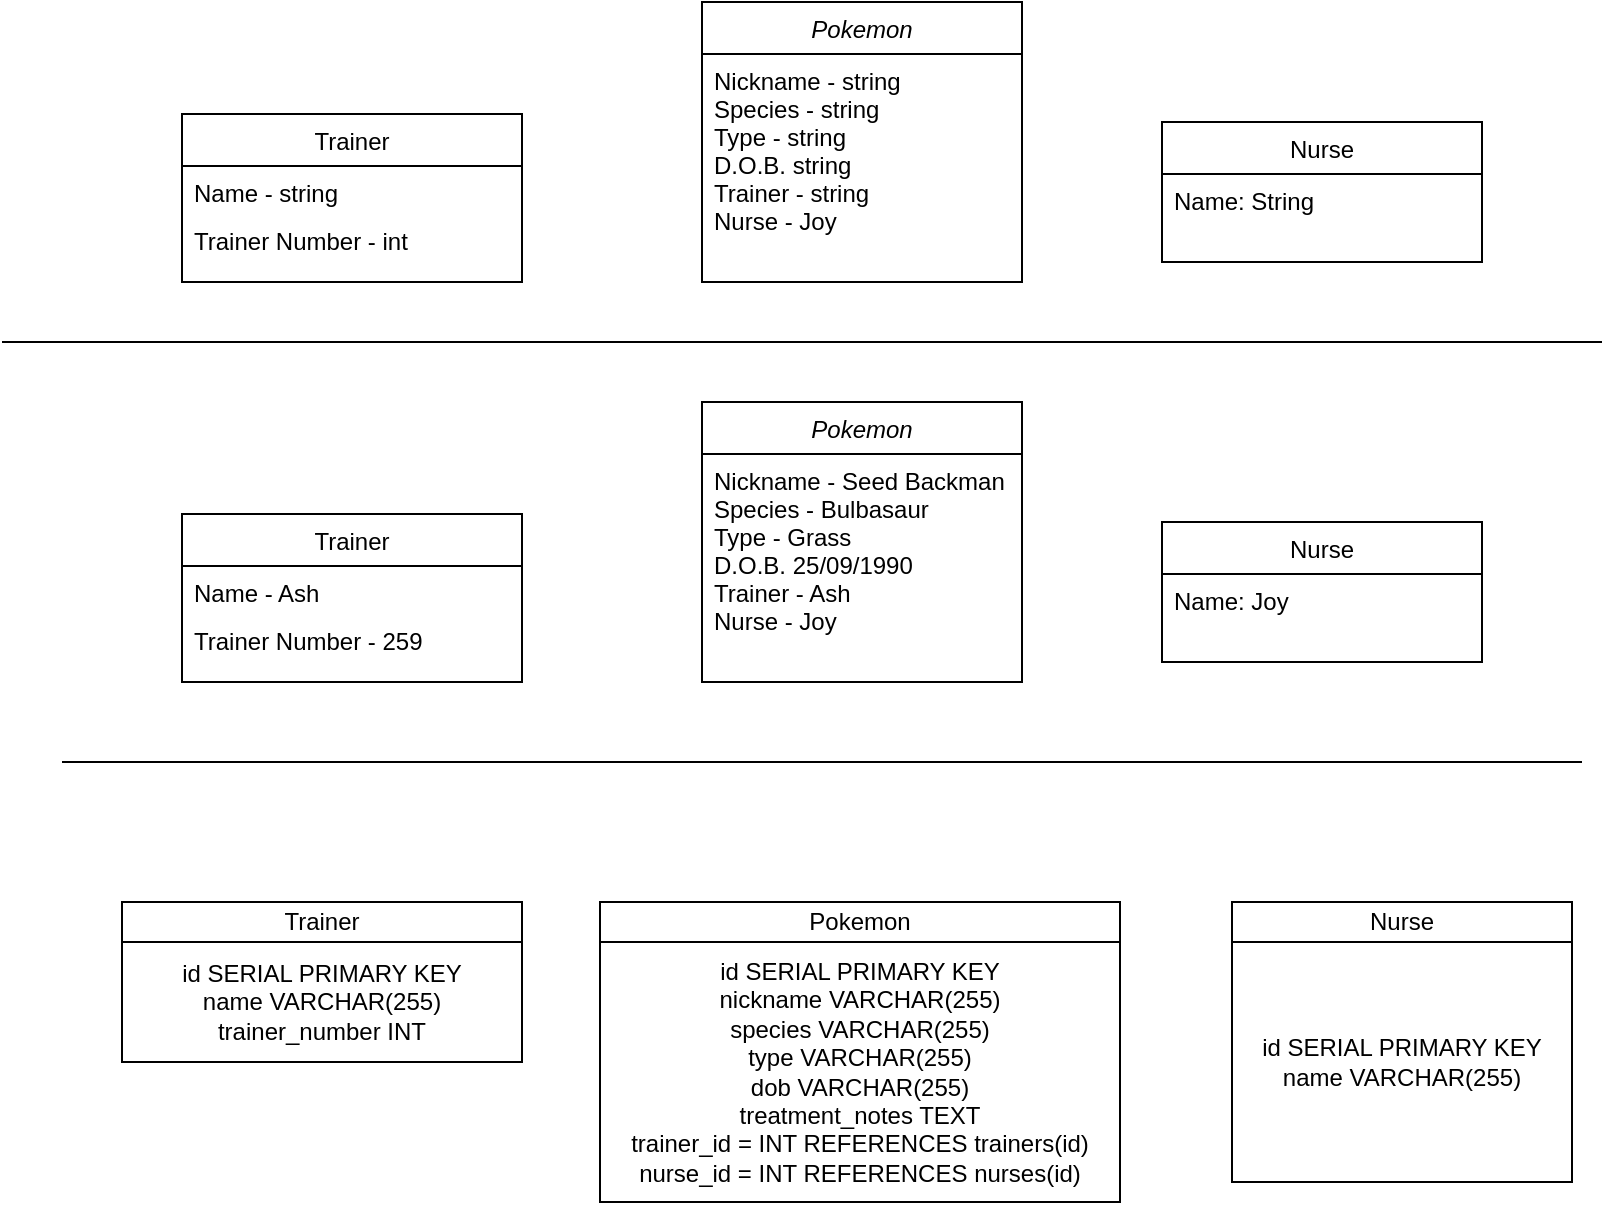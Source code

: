 <mxfile version="13.10.0" type="embed">
    <diagram id="C5RBs43oDa-KdzZeNtuy" name="Page-1">
        <mxGraphModel dx="2099" dy="634" grid="1" gridSize="10" guides="1" tooltips="1" connect="1" arrows="1" fold="1" page="1" pageScale="1" pageWidth="827" pageHeight="1169" math="0" shadow="0">
            <root>
                <mxCell id="WIyWlLk6GJQsqaUBKTNV-0"/>
                <mxCell id="WIyWlLk6GJQsqaUBKTNV-1" parent="WIyWlLk6GJQsqaUBKTNV-0"/>
                <mxCell id="zkfFHV4jXpPFQw0GAbJ--0" value="Pokemon" style="swimlane;fontStyle=2;align=center;verticalAlign=top;childLayout=stackLayout;horizontal=1;startSize=26;horizontalStack=0;resizeParent=1;resizeLast=0;collapsible=1;marginBottom=0;rounded=0;shadow=0;strokeWidth=1;" parent="WIyWlLk6GJQsqaUBKTNV-1" vertex="1">
                    <mxGeometry x="320" y="110" width="160" height="140" as="geometry">
                        <mxRectangle x="230" y="140" width="160" height="26" as="alternateBounds"/>
                    </mxGeometry>
                </mxCell>
                <mxCell id="zkfFHV4jXpPFQw0GAbJ--3" value="Nickname - string&#10;Species - string&#10;Type - string&#10;D.O.B. string&#10;Trainer - string&#10;Nurse - Joy&#10;&#10;" style="text;align=left;verticalAlign=top;spacingLeft=4;spacingRight=4;overflow=hidden;rotatable=0;points=[[0,0.5],[1,0.5]];portConstraint=eastwest;rounded=0;shadow=0;fontStyle=0" parent="zkfFHV4jXpPFQw0GAbJ--0" vertex="1">
                    <mxGeometry y="26" width="160" height="114" as="geometry"/>
                </mxCell>
                <mxCell id="zkfFHV4jXpPFQw0GAbJ--6" value="Trainer" style="swimlane;fontStyle=0;align=center;verticalAlign=top;childLayout=stackLayout;horizontal=1;startSize=26;horizontalStack=0;resizeParent=1;resizeLast=0;collapsible=1;marginBottom=0;rounded=0;shadow=0;strokeWidth=1;" parent="WIyWlLk6GJQsqaUBKTNV-1" vertex="1">
                    <mxGeometry x="60" y="166" width="170" height="84" as="geometry">
                        <mxRectangle x="130" y="380" width="160" height="26" as="alternateBounds"/>
                    </mxGeometry>
                </mxCell>
                <mxCell id="zkfFHV4jXpPFQw0GAbJ--7" value="Name - string" style="text;align=left;verticalAlign=top;spacingLeft=4;spacingRight=4;overflow=hidden;rotatable=0;points=[[0,0.5],[1,0.5]];portConstraint=eastwest;" parent="zkfFHV4jXpPFQw0GAbJ--6" vertex="1">
                    <mxGeometry y="26" width="170" height="24" as="geometry"/>
                </mxCell>
                <mxCell id="zkfFHV4jXpPFQw0GAbJ--8" value="Trainer Number - int" style="text;align=left;verticalAlign=top;spacingLeft=4;spacingRight=4;overflow=hidden;rotatable=0;points=[[0,0.5],[1,0.5]];portConstraint=eastwest;rounded=0;shadow=0;html=0;" parent="zkfFHV4jXpPFQw0GAbJ--6" vertex="1">
                    <mxGeometry y="50" width="170" height="26" as="geometry"/>
                </mxCell>
                <mxCell id="zkfFHV4jXpPFQw0GAbJ--13" value="Nurse" style="swimlane;fontStyle=0;align=center;verticalAlign=top;childLayout=stackLayout;horizontal=1;startSize=26;horizontalStack=0;resizeParent=1;resizeLast=0;collapsible=1;marginBottom=0;rounded=0;shadow=0;strokeWidth=1;" parent="WIyWlLk6GJQsqaUBKTNV-1" vertex="1">
                    <mxGeometry x="550" y="170" width="160" height="70" as="geometry">
                        <mxRectangle x="340" y="380" width="170" height="26" as="alternateBounds"/>
                    </mxGeometry>
                </mxCell>
                <mxCell id="zkfFHV4jXpPFQw0GAbJ--14" value="Name: String" style="text;align=left;verticalAlign=top;spacingLeft=4;spacingRight=4;overflow=hidden;rotatable=0;points=[[0,0.5],[1,0.5]];portConstraint=eastwest;" parent="zkfFHV4jXpPFQw0GAbJ--13" vertex="1">
                    <mxGeometry y="26" width="160" height="26" as="geometry"/>
                </mxCell>
                <mxCell id="JukS40pt7o1-2IaAaHnx-2" value="" style="endArrow=none;html=1;" parent="WIyWlLk6GJQsqaUBKTNV-1" edge="1">
                    <mxGeometry width="50" height="50" relative="1" as="geometry">
                        <mxPoint x="-30" y="280" as="sourcePoint"/>
                        <mxPoint x="770" y="280" as="targetPoint"/>
                    </mxGeometry>
                </mxCell>
                <mxCell id="JukS40pt7o1-2IaAaHnx-3" value="Trainer" style="rounded=0;whiteSpace=wrap;html=1;" parent="WIyWlLk6GJQsqaUBKTNV-1" vertex="1">
                    <mxGeometry x="30" y="560" width="200" height="20" as="geometry"/>
                </mxCell>
                <mxCell id="JukS40pt7o1-2IaAaHnx-13" value="id SERIAL PRIMARY KEY&lt;br&gt;name VARCHAR(255)&lt;br&gt;trainer_number INT" style="rounded=0;whiteSpace=wrap;html=1;fillColor=none;" parent="WIyWlLk6GJQsqaUBKTNV-1" vertex="1">
                    <mxGeometry x="30" y="580" width="200" height="60" as="geometry"/>
                </mxCell>
                <mxCell id="JukS40pt7o1-2IaAaHnx-14" value="Pokemon" style="rounded=0;whiteSpace=wrap;html=1;fillColor=none;" parent="WIyWlLk6GJQsqaUBKTNV-1" vertex="1">
                    <mxGeometry x="269" y="560" width="260" height="20" as="geometry"/>
                </mxCell>
                <mxCell id="JukS40pt7o1-2IaAaHnx-15" style="edgeStyle=orthogonalEdgeStyle;rounded=0;orthogonalLoop=1;jettySize=auto;html=1;exitX=0.5;exitY=1;exitDx=0;exitDy=0;" parent="WIyWlLk6GJQsqaUBKTNV-1" source="JukS40pt7o1-2IaAaHnx-14" target="JukS40pt7o1-2IaAaHnx-14" edge="1">
                    <mxGeometry relative="1" as="geometry"/>
                </mxCell>
                <mxCell id="JukS40pt7o1-2IaAaHnx-16" value="id SERIAL PRIMARY KEY&lt;br&gt;nickname VARCHAR(255)&lt;br&gt;species VARCHAR(255)&lt;br&gt;type VARCHAR(255)&lt;br&gt;dob VARCHAR(255)&lt;br&gt;treatment_notes TEXT&lt;br&gt;trainer_id = INT REFERENCES trainers(id)&lt;br&gt;nurse_id = INT REFERENCES nurses(id)" style="rounded=0;whiteSpace=wrap;html=1;fillColor=none;" parent="WIyWlLk6GJQsqaUBKTNV-1" vertex="1">
                    <mxGeometry x="269" y="580" width="260" height="130" as="geometry"/>
                </mxCell>
                <mxCell id="JukS40pt7o1-2IaAaHnx-17" value="Nurse" style="rounded=0;whiteSpace=wrap;html=1;fillColor=none;" parent="WIyWlLk6GJQsqaUBKTNV-1" vertex="1">
                    <mxGeometry x="585" y="560" width="170" height="20" as="geometry"/>
                </mxCell>
                <mxCell id="JukS40pt7o1-2IaAaHnx-18" value="id SERIAL PRIMARY KEY&lt;br&gt;name VARCHAR(255)" style="rounded=0;whiteSpace=wrap;html=1;fillColor=none;" parent="WIyWlLk6GJQsqaUBKTNV-1" vertex="1">
                    <mxGeometry x="585" y="580" width="170" height="120" as="geometry"/>
                </mxCell>
                <mxCell id="JukS40pt7o1-2IaAaHnx-19" value="" style="endArrow=none;html=1;" parent="WIyWlLk6GJQsqaUBKTNV-1" edge="1">
                    <mxGeometry width="50" height="50" relative="1" as="geometry">
                        <mxPoint y="490" as="sourcePoint"/>
                        <mxPoint x="760" y="490" as="targetPoint"/>
                    </mxGeometry>
                </mxCell>
                <mxCell id="JukS40pt7o1-2IaAaHnx-20" value="Pokemon" style="swimlane;fontStyle=2;align=center;verticalAlign=top;childLayout=stackLayout;horizontal=1;startSize=26;horizontalStack=0;resizeParent=1;resizeLast=0;collapsible=1;marginBottom=0;rounded=0;shadow=0;strokeWidth=1;" parent="WIyWlLk6GJQsqaUBKTNV-1" vertex="1">
                    <mxGeometry x="320" y="310" width="160" height="140" as="geometry">
                        <mxRectangle x="230" y="140" width="160" height="26" as="alternateBounds"/>
                    </mxGeometry>
                </mxCell>
                <mxCell id="JukS40pt7o1-2IaAaHnx-21" value="Nickname - Seed Backman&#10;Species - Bulbasaur&#10;Type - Grass&#10;D.O.B. 25/09/1990&#10;Trainer - Ash&#10;Nurse - Joy&#10;" style="text;align=left;verticalAlign=top;spacingLeft=4;spacingRight=4;overflow=hidden;rotatable=0;points=[[0,0.5],[1,0.5]];portConstraint=eastwest;rounded=0;shadow=0;fontStyle=0" parent="JukS40pt7o1-2IaAaHnx-20" vertex="1">
                    <mxGeometry y="26" width="160" height="114" as="geometry"/>
                </mxCell>
                <mxCell id="JukS40pt7o1-2IaAaHnx-22" value="Trainer" style="swimlane;fontStyle=0;align=center;verticalAlign=top;childLayout=stackLayout;horizontal=1;startSize=26;horizontalStack=0;resizeParent=1;resizeLast=0;collapsible=1;marginBottom=0;rounded=0;shadow=0;strokeWidth=1;" parent="WIyWlLk6GJQsqaUBKTNV-1" vertex="1">
                    <mxGeometry x="60" y="366" width="170" height="84" as="geometry">
                        <mxRectangle x="130" y="380" width="160" height="26" as="alternateBounds"/>
                    </mxGeometry>
                </mxCell>
                <mxCell id="JukS40pt7o1-2IaAaHnx-23" value="Name - Ash" style="text;align=left;verticalAlign=top;spacingLeft=4;spacingRight=4;overflow=hidden;rotatable=0;points=[[0,0.5],[1,0.5]];portConstraint=eastwest;" parent="JukS40pt7o1-2IaAaHnx-22" vertex="1">
                    <mxGeometry y="26" width="170" height="24" as="geometry"/>
                </mxCell>
                <mxCell id="JukS40pt7o1-2IaAaHnx-24" value="Trainer Number - 259" style="text;align=left;verticalAlign=top;spacingLeft=4;spacingRight=4;overflow=hidden;rotatable=0;points=[[0,0.5],[1,0.5]];portConstraint=eastwest;rounded=0;shadow=0;html=0;" parent="JukS40pt7o1-2IaAaHnx-22" vertex="1">
                    <mxGeometry y="50" width="170" height="26" as="geometry"/>
                </mxCell>
                <mxCell id="JukS40pt7o1-2IaAaHnx-25" value="Nurse" style="swimlane;fontStyle=0;align=center;verticalAlign=top;childLayout=stackLayout;horizontal=1;startSize=26;horizontalStack=0;resizeParent=1;resizeLast=0;collapsible=1;marginBottom=0;rounded=0;shadow=0;strokeWidth=1;" parent="WIyWlLk6GJQsqaUBKTNV-1" vertex="1">
                    <mxGeometry x="550" y="370" width="160" height="70" as="geometry">
                        <mxRectangle x="340" y="380" width="170" height="26" as="alternateBounds"/>
                    </mxGeometry>
                </mxCell>
                <mxCell id="JukS40pt7o1-2IaAaHnx-26" value="Name: Joy" style="text;align=left;verticalAlign=top;spacingLeft=4;spacingRight=4;overflow=hidden;rotatable=0;points=[[0,0.5],[1,0.5]];portConstraint=eastwest;" parent="JukS40pt7o1-2IaAaHnx-25" vertex="1">
                    <mxGeometry y="26" width="160" height="26" as="geometry"/>
                </mxCell>
            </root>
        </mxGraphModel>
    </diagram>
</mxfile>